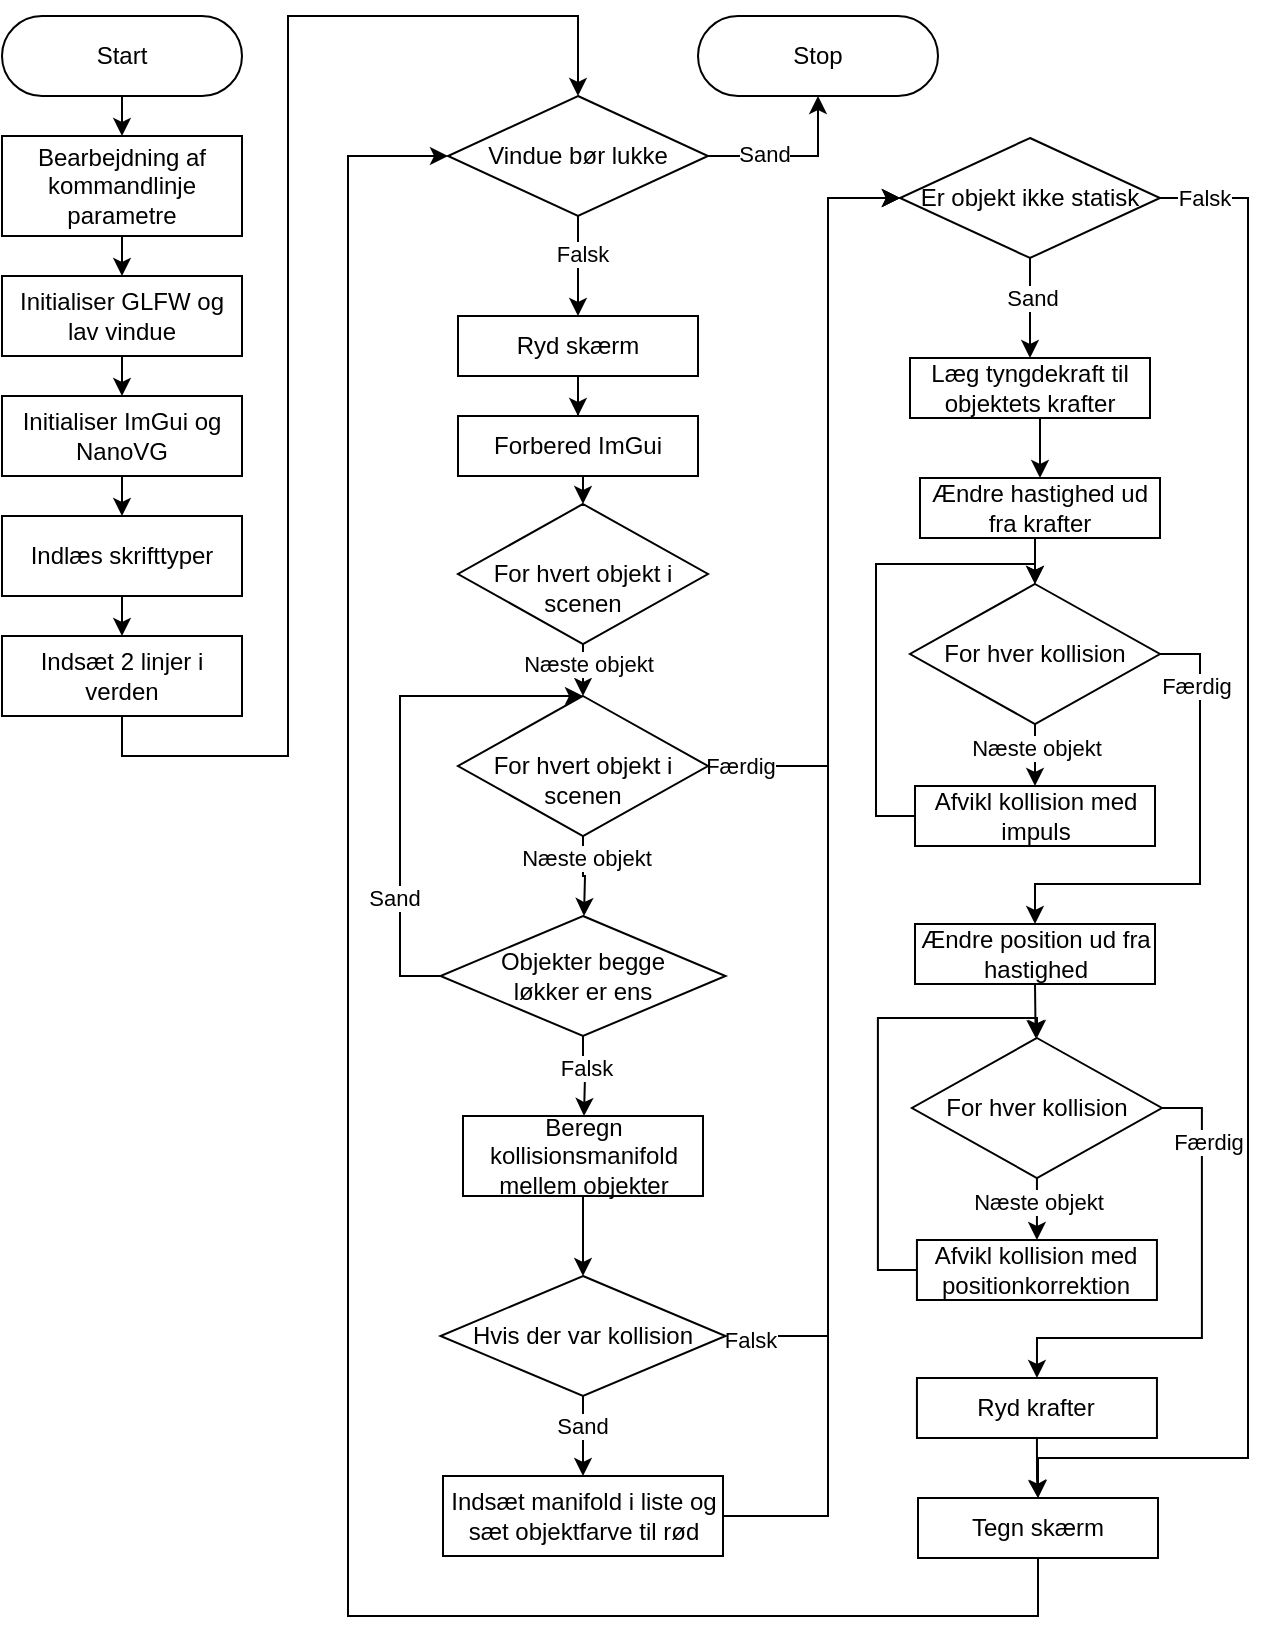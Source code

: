<mxfile version="14.6.1" type="device"><diagram id="TThn65XxuS0SBs669zWF" name="Page-1"><mxGraphModel dx="1504" dy="754" grid="1" gridSize="10" guides="1" tooltips="1" connect="1" arrows="1" fold="1" page="1" pageScale="1" pageWidth="850" pageHeight="1100" math="0" shadow="0"><root><mxCell id="0"/><mxCell id="1" parent="0"/><mxCell id="Uj8sHksOgGlj0-psQkn8-1" style="edgeStyle=orthogonalEdgeStyle;rounded=0;orthogonalLoop=1;jettySize=auto;html=1;exitX=0.5;exitY=1;exitDx=0;exitDy=0;entryX=0.5;entryY=0;entryDx=0;entryDy=0;" edge="1" parent="1" source="Uj8sHksOgGlj0-psQkn8-2" target="Uj8sHksOgGlj0-psQkn8-4"><mxGeometry relative="1" as="geometry"/></mxCell><mxCell id="Uj8sHksOgGlj0-psQkn8-2" value="Start" style="rounded=1;whiteSpace=wrap;html=1;arcSize=50;" vertex="1" parent="1"><mxGeometry x="107" y="180" width="120" height="40" as="geometry"/></mxCell><mxCell id="Uj8sHksOgGlj0-psQkn8-3" style="edgeStyle=orthogonalEdgeStyle;rounded=0;orthogonalLoop=1;jettySize=auto;html=1;exitX=0.5;exitY=1;exitDx=0;exitDy=0;entryX=0.5;entryY=0;entryDx=0;entryDy=0;" edge="1" parent="1" source="Uj8sHksOgGlj0-psQkn8-4" target="Uj8sHksOgGlj0-psQkn8-6"><mxGeometry relative="1" as="geometry"/></mxCell><mxCell id="Uj8sHksOgGlj0-psQkn8-4" value="Bearbejdning af kommandlinje parametre" style="rounded=0;whiteSpace=wrap;html=1;" vertex="1" parent="1"><mxGeometry x="107" y="240" width="120" height="50" as="geometry"/></mxCell><mxCell id="Uj8sHksOgGlj0-psQkn8-5" style="edgeStyle=orthogonalEdgeStyle;rounded=0;orthogonalLoop=1;jettySize=auto;html=1;exitX=0.5;exitY=1;exitDx=0;exitDy=0;entryX=0.5;entryY=0;entryDx=0;entryDy=0;" edge="1" parent="1" source="Uj8sHksOgGlj0-psQkn8-6" target="Uj8sHksOgGlj0-psQkn8-8"><mxGeometry relative="1" as="geometry"/></mxCell><mxCell id="Uj8sHksOgGlj0-psQkn8-6" value="Initialiser GLFW og lav vindue" style="rounded=0;whiteSpace=wrap;html=1;" vertex="1" parent="1"><mxGeometry x="107" y="310" width="120" height="40" as="geometry"/></mxCell><mxCell id="Uj8sHksOgGlj0-psQkn8-7" style="edgeStyle=orthogonalEdgeStyle;rounded=0;orthogonalLoop=1;jettySize=auto;html=1;exitX=0.5;exitY=1;exitDx=0;exitDy=0;entryX=0.5;entryY=0;entryDx=0;entryDy=0;" edge="1" parent="1" source="Uj8sHksOgGlj0-psQkn8-8" target="Uj8sHksOgGlj0-psQkn8-10"><mxGeometry relative="1" as="geometry"/></mxCell><mxCell id="Uj8sHksOgGlj0-psQkn8-8" value="Initialiser ImGui og NanoVG" style="rounded=0;whiteSpace=wrap;html=1;" vertex="1" parent="1"><mxGeometry x="107" y="370" width="120" height="40" as="geometry"/></mxCell><mxCell id="Uj8sHksOgGlj0-psQkn8-9" style="edgeStyle=orthogonalEdgeStyle;rounded=0;orthogonalLoop=1;jettySize=auto;html=1;exitX=0.5;exitY=1;exitDx=0;exitDy=0;entryX=0.5;entryY=0;entryDx=0;entryDy=0;" edge="1" parent="1" source="Uj8sHksOgGlj0-psQkn8-10" target="Uj8sHksOgGlj0-psQkn8-12"><mxGeometry relative="1" as="geometry"/></mxCell><mxCell id="Uj8sHksOgGlj0-psQkn8-10" value="Indlæs skrifttyper" style="rounded=0;whiteSpace=wrap;html=1;" vertex="1" parent="1"><mxGeometry x="107" y="430" width="120" height="40" as="geometry"/></mxCell><mxCell id="Uj8sHksOgGlj0-psQkn8-11" style="edgeStyle=orthogonalEdgeStyle;rounded=0;orthogonalLoop=1;jettySize=auto;html=1;exitX=0.5;exitY=1;exitDx=0;exitDy=0;entryX=0.5;entryY=0;entryDx=0;entryDy=0;" edge="1" parent="1" source="Uj8sHksOgGlj0-psQkn8-12" target="Uj8sHksOgGlj0-psQkn8-15"><mxGeometry relative="1" as="geometry"><mxPoint x="370" y="220" as="targetPoint"/><Array as="points"><mxPoint x="167" y="550"/><mxPoint x="250" y="550"/><mxPoint x="250" y="180"/><mxPoint x="395" y="180"/></Array></mxGeometry></mxCell><mxCell id="Uj8sHksOgGlj0-psQkn8-12" value="Indsæt 2 linjer i verden" style="rounded=0;whiteSpace=wrap;html=1;" vertex="1" parent="1"><mxGeometry x="107" y="490" width="120" height="40" as="geometry"/></mxCell><mxCell id="Uj8sHksOgGlj0-psQkn8-13" style="edgeStyle=orthogonalEdgeStyle;rounded=0;orthogonalLoop=1;jettySize=auto;html=1;exitX=0.5;exitY=1;exitDx=0;exitDy=0;" edge="1" parent="1" source="Uj8sHksOgGlj0-psQkn8-15"><mxGeometry relative="1" as="geometry"><mxPoint x="395" y="330" as="targetPoint"/></mxGeometry></mxCell><mxCell id="Uj8sHksOgGlj0-psQkn8-14" value="Falsk" style="edgeLabel;html=1;align=center;verticalAlign=middle;resizable=0;points=[];" vertex="1" connectable="0" parent="Uj8sHksOgGlj0-psQkn8-13"><mxGeometry x="-0.267" y="2" relative="1" as="geometry"><mxPoint as="offset"/></mxGeometry></mxCell><mxCell id="Uj8sHksOgGlj0-psQkn8-73" style="edgeStyle=orthogonalEdgeStyle;rounded=0;orthogonalLoop=1;jettySize=auto;html=1;exitX=1;exitY=0.5;exitDx=0;exitDy=0;entryX=0.5;entryY=1;entryDx=0;entryDy=0;" edge="1" parent="1" source="Uj8sHksOgGlj0-psQkn8-15" target="Uj8sHksOgGlj0-psQkn8-72"><mxGeometry relative="1" as="geometry"/></mxCell><mxCell id="Uj8sHksOgGlj0-psQkn8-74" value="Sand" style="edgeLabel;html=1;align=center;verticalAlign=middle;resizable=0;points=[];" vertex="1" connectable="0" parent="Uj8sHksOgGlj0-psQkn8-73"><mxGeometry x="-0.558" y="-1" relative="1" as="geometry"><mxPoint x="9" y="-2" as="offset"/></mxGeometry></mxCell><mxCell id="Uj8sHksOgGlj0-psQkn8-15" value="Vindue bør lukke" style="rhombus;whiteSpace=wrap;html=1;" vertex="1" parent="1"><mxGeometry x="330" y="220" width="130" height="60" as="geometry"/></mxCell><mxCell id="Uj8sHksOgGlj0-psQkn8-16" value="" style="edgeStyle=orthogonalEdgeStyle;rounded=0;orthogonalLoop=1;jettySize=auto;html=1;" edge="1" parent="1" source="Uj8sHksOgGlj0-psQkn8-17" target="Uj8sHksOgGlj0-psQkn8-19"><mxGeometry relative="1" as="geometry"/></mxCell><mxCell id="Uj8sHksOgGlj0-psQkn8-17" value="Ryd skærm" style="rounded=0;whiteSpace=wrap;html=1;" vertex="1" parent="1"><mxGeometry x="335" y="330" width="120" height="30" as="geometry"/></mxCell><mxCell id="Uj8sHksOgGlj0-psQkn8-18" style="edgeStyle=orthogonalEdgeStyle;rounded=0;orthogonalLoop=1;jettySize=auto;html=1;exitX=0.5;exitY=1;exitDx=0;exitDy=0;entryX=0.5;entryY=0;entryDx=0;entryDy=0;" edge="1" parent="1" source="Uj8sHksOgGlj0-psQkn8-19" target="Uj8sHksOgGlj0-psQkn8-22"><mxGeometry relative="1" as="geometry"/></mxCell><mxCell id="Uj8sHksOgGlj0-psQkn8-19" value="Forbered ImGui" style="rounded=0;whiteSpace=wrap;html=1;" vertex="1" parent="1"><mxGeometry x="335" y="380" width="120" height="30" as="geometry"/></mxCell><mxCell id="Uj8sHksOgGlj0-psQkn8-20" style="edgeStyle=orthogonalEdgeStyle;rounded=0;orthogonalLoop=1;jettySize=auto;html=1;exitX=0.5;exitY=1;exitDx=0;exitDy=0;entryX=0.5;entryY=0;entryDx=0;entryDy=0;" edge="1" parent="1" source="Uj8sHksOgGlj0-psQkn8-22" target="Uj8sHksOgGlj0-psQkn8-27"><mxGeometry relative="1" as="geometry"><mxPoint x="397.5" y="544" as="targetPoint"/></mxGeometry></mxCell><mxCell id="Uj8sHksOgGlj0-psQkn8-21" value="Næste objekt" style="edgeLabel;html=1;align=center;verticalAlign=middle;resizable=0;points=[];" vertex="1" connectable="0" parent="Uj8sHksOgGlj0-psQkn8-20"><mxGeometry x="-0.238" y="2" relative="1" as="geometry"><mxPoint as="offset"/></mxGeometry></mxCell><mxCell id="Uj8sHksOgGlj0-psQkn8-22" value="&lt;br&gt;For hvert objekt i scenen" style="rhombus;whiteSpace=wrap;html=1;" vertex="1" parent="1"><mxGeometry x="335" y="424" width="125" height="70" as="geometry"/></mxCell><mxCell id="Uj8sHksOgGlj0-psQkn8-23" style="edgeStyle=orthogonalEdgeStyle;rounded=0;orthogonalLoop=1;jettySize=auto;html=1;exitX=0.5;exitY=1;exitDx=0;exitDy=0;" edge="1" parent="1" source="Uj8sHksOgGlj0-psQkn8-27"><mxGeometry relative="1" as="geometry"><mxPoint x="398" y="630" as="targetPoint"/></mxGeometry></mxCell><mxCell id="Uj8sHksOgGlj0-psQkn8-24" value="Næste objekt" style="edgeLabel;html=1;align=center;verticalAlign=middle;resizable=0;points=[];" vertex="1" connectable="0" parent="Uj8sHksOgGlj0-psQkn8-23"><mxGeometry x="0.259" y="-3" relative="1" as="geometry"><mxPoint x="2.89" y="-13.86" as="offset"/></mxGeometry></mxCell><mxCell id="Uj8sHksOgGlj0-psQkn8-25" style="edgeStyle=orthogonalEdgeStyle;rounded=0;orthogonalLoop=1;jettySize=auto;html=1;exitX=1;exitY=0.5;exitDx=0;exitDy=0;entryX=0;entryY=0.5;entryDx=0;entryDy=0;" edge="1" parent="1" source="Uj8sHksOgGlj0-psQkn8-27" target="Uj8sHksOgGlj0-psQkn8-44"><mxGeometry relative="1" as="geometry"><mxPoint x="620" y="220" as="targetPoint"/><Array as="points"><mxPoint x="520" y="555"/><mxPoint x="520" y="271"/></Array></mxGeometry></mxCell><mxCell id="Uj8sHksOgGlj0-psQkn8-26" value="Færdig" style="edgeLabel;html=1;align=center;verticalAlign=middle;resizable=0;points=[];" vertex="1" connectable="0" parent="Uj8sHksOgGlj0-psQkn8-25"><mxGeometry x="-0.951" y="1" relative="1" as="geometry"><mxPoint x="5.83" y="1" as="offset"/></mxGeometry></mxCell><mxCell id="Uj8sHksOgGlj0-psQkn8-27" value="&lt;br&gt;For hvert objekt i scenen" style="rhombus;whiteSpace=wrap;html=1;" vertex="1" parent="1"><mxGeometry x="335" y="520" width="125" height="70" as="geometry"/></mxCell><mxCell id="Uj8sHksOgGlj0-psQkn8-28" style="edgeStyle=orthogonalEdgeStyle;rounded=0;orthogonalLoop=1;jettySize=auto;html=1;exitX=0;exitY=0.5;exitDx=0;exitDy=0;entryX=0.5;entryY=0;entryDx=0;entryDy=0;" edge="1" parent="1" source="Uj8sHksOgGlj0-psQkn8-32" target="Uj8sHksOgGlj0-psQkn8-27"><mxGeometry relative="1" as="geometry"><Array as="points"><mxPoint x="306" y="660"/><mxPoint x="306" y="520"/></Array></mxGeometry></mxCell><mxCell id="Uj8sHksOgGlj0-psQkn8-29" value="Sand" style="edgeLabel;html=1;align=center;verticalAlign=middle;resizable=0;points=[];" vertex="1" connectable="0" parent="Uj8sHksOgGlj0-psQkn8-28"><mxGeometry x="-0.529" y="3" relative="1" as="geometry"><mxPoint as="offset"/></mxGeometry></mxCell><mxCell id="Uj8sHksOgGlj0-psQkn8-30" style="edgeStyle=orthogonalEdgeStyle;rounded=0;orthogonalLoop=1;jettySize=auto;html=1;exitX=0.5;exitY=1;exitDx=0;exitDy=0;" edge="1" parent="1" source="Uj8sHksOgGlj0-psQkn8-32"><mxGeometry relative="1" as="geometry"><mxPoint x="398" y="730" as="targetPoint"/></mxGeometry></mxCell><mxCell id="Uj8sHksOgGlj0-psQkn8-31" value="Falsk" style="edgeLabel;html=1;align=center;verticalAlign=middle;resizable=0;points=[];" vertex="1" connectable="0" parent="Uj8sHksOgGlj0-psQkn8-30"><mxGeometry x="-0.23" y="1" relative="1" as="geometry"><mxPoint as="offset"/></mxGeometry></mxCell><mxCell id="Uj8sHksOgGlj0-psQkn8-32" value="Objekter begge &lt;br&gt;løkker er ens" style="rhombus;whiteSpace=wrap;html=1;" vertex="1" parent="1"><mxGeometry x="326.25" y="630" width="142.5" height="60" as="geometry"/></mxCell><mxCell id="Uj8sHksOgGlj0-psQkn8-33" style="edgeStyle=orthogonalEdgeStyle;rounded=0;orthogonalLoop=1;jettySize=auto;html=1;exitX=0.5;exitY=1;exitDx=0;exitDy=0;" edge="1" parent="1" source="Uj8sHksOgGlj0-psQkn8-34"><mxGeometry relative="1" as="geometry"><mxPoint x="397.5" y="810" as="targetPoint"/></mxGeometry></mxCell><mxCell id="Uj8sHksOgGlj0-psQkn8-34" value="Beregn kollisionsmanifold mellem objekter" style="rounded=0;whiteSpace=wrap;html=1;" vertex="1" parent="1"><mxGeometry x="337.5" y="730" width="120" height="40" as="geometry"/></mxCell><mxCell id="Uj8sHksOgGlj0-psQkn8-35" style="edgeStyle=orthogonalEdgeStyle;rounded=0;orthogonalLoop=1;jettySize=auto;html=1;exitX=0.5;exitY=1;exitDx=0;exitDy=0;" edge="1" parent="1" source="Uj8sHksOgGlj0-psQkn8-39"><mxGeometry relative="1" as="geometry"><mxPoint x="397.5" y="910" as="targetPoint"/></mxGeometry></mxCell><mxCell id="Uj8sHksOgGlj0-psQkn8-36" value="Sand" style="edgeLabel;html=1;align=center;verticalAlign=middle;resizable=0;points=[];" vertex="1" connectable="0" parent="Uj8sHksOgGlj0-psQkn8-35"><mxGeometry x="-0.25" y="-1" relative="1" as="geometry"><mxPoint as="offset"/></mxGeometry></mxCell><mxCell id="Uj8sHksOgGlj0-psQkn8-37" style="edgeStyle=orthogonalEdgeStyle;rounded=0;orthogonalLoop=1;jettySize=auto;html=1;exitX=1;exitY=0.5;exitDx=0;exitDy=0;entryX=0;entryY=0.5;entryDx=0;entryDy=0;" edge="1" parent="1" source="Uj8sHksOgGlj0-psQkn8-39" target="Uj8sHksOgGlj0-psQkn8-44"><mxGeometry relative="1" as="geometry"><mxPoint x="620" y="220" as="targetPoint"/><Array as="points"><mxPoint x="520" y="840"/><mxPoint x="520" y="271"/></Array></mxGeometry></mxCell><mxCell id="Uj8sHksOgGlj0-psQkn8-38" value="Falsk" style="edgeLabel;html=1;align=center;verticalAlign=middle;resizable=0;points=[];" vertex="1" connectable="0" parent="Uj8sHksOgGlj0-psQkn8-37"><mxGeometry x="-0.964" y="-2" relative="1" as="geometry"><mxPoint as="offset"/></mxGeometry></mxCell><mxCell id="Uj8sHksOgGlj0-psQkn8-39" value="Hvis der var kollision" style="rhombus;whiteSpace=wrap;html=1;" vertex="1" parent="1"><mxGeometry x="326.25" y="810" width="142.5" height="60" as="geometry"/></mxCell><mxCell id="Uj8sHksOgGlj0-psQkn8-40" style="edgeStyle=orthogonalEdgeStyle;rounded=0;orthogonalLoop=1;jettySize=auto;html=1;exitX=1;exitY=0.5;exitDx=0;exitDy=0;entryX=0;entryY=0.5;entryDx=0;entryDy=0;" edge="1" parent="1" source="Uj8sHksOgGlj0-psQkn8-41" target="Uj8sHksOgGlj0-psQkn8-44"><mxGeometry relative="1" as="geometry"><mxPoint x="620" y="220" as="targetPoint"/><Array as="points"><mxPoint x="520" y="930"/><mxPoint x="520" y="271"/></Array></mxGeometry></mxCell><mxCell id="Uj8sHksOgGlj0-psQkn8-41" value="Indsæt manifold i liste og sæt objektfarve til rød" style="rounded=0;whiteSpace=wrap;html=1;" vertex="1" parent="1"><mxGeometry x="327.5" y="910" width="140" height="40" as="geometry"/></mxCell><mxCell id="Uj8sHksOgGlj0-psQkn8-42" style="edgeStyle=orthogonalEdgeStyle;rounded=0;orthogonalLoop=1;jettySize=auto;html=1;exitX=0.5;exitY=1;exitDx=0;exitDy=0;" edge="1" parent="1" source="Uj8sHksOgGlj0-psQkn8-44"><mxGeometry relative="1" as="geometry"><mxPoint x="621" y="351" as="targetPoint"/></mxGeometry></mxCell><mxCell id="Uj8sHksOgGlj0-psQkn8-43" value="Sand" style="edgeLabel;html=1;align=center;verticalAlign=middle;resizable=0;points=[];" vertex="1" connectable="0" parent="Uj8sHksOgGlj0-psQkn8-42"><mxGeometry x="0.237" y="1" relative="1" as="geometry"><mxPoint x="-1" y="-10.86" as="offset"/></mxGeometry></mxCell><mxCell id="Uj8sHksOgGlj0-psQkn8-69" style="edgeStyle=orthogonalEdgeStyle;rounded=0;orthogonalLoop=1;jettySize=auto;html=1;exitX=1;exitY=0.5;exitDx=0;exitDy=0;entryX=0.5;entryY=0;entryDx=0;entryDy=0;" edge="1" parent="1" source="Uj8sHksOgGlj0-psQkn8-44" target="Uj8sHksOgGlj0-psQkn8-67"><mxGeometry relative="1" as="geometry"><Array as="points"><mxPoint x="730" y="271"/><mxPoint x="730" y="901"/><mxPoint x="625" y="901"/></Array></mxGeometry></mxCell><mxCell id="Uj8sHksOgGlj0-psQkn8-71" value="Falsk" style="edgeLabel;html=1;align=center;verticalAlign=middle;resizable=0;points=[];" vertex="1" connectable="0" parent="Uj8sHksOgGlj0-psQkn8-69"><mxGeometry x="-0.925" y="-3" relative="1" as="geometry"><mxPoint x="-8" y="-3" as="offset"/></mxGeometry></mxCell><mxCell id="Uj8sHksOgGlj0-psQkn8-44" value="Er objekt ikke statisk" style="rhombus;whiteSpace=wrap;html=1;" vertex="1" parent="1"><mxGeometry x="556" y="241" width="130" height="60" as="geometry"/></mxCell><mxCell id="Uj8sHksOgGlj0-psQkn8-64" style="edgeStyle=orthogonalEdgeStyle;rounded=0;orthogonalLoop=1;jettySize=auto;html=1;exitX=0.5;exitY=1;exitDx=0;exitDy=0;entryX=0.5;entryY=0;entryDx=0;entryDy=0;" edge="1" parent="1" source="Uj8sHksOgGlj0-psQkn8-45" target="Uj8sHksOgGlj0-psQkn8-46"><mxGeometry relative="1" as="geometry"/></mxCell><mxCell id="Uj8sHksOgGlj0-psQkn8-45" value="Læg tyngdekraft til objektets krafter" style="rounded=0;whiteSpace=wrap;html=1;" vertex="1" parent="1"><mxGeometry x="561" y="351" width="120" height="30" as="geometry"/></mxCell><mxCell id="Uj8sHksOgGlj0-psQkn8-50" style="edgeStyle=orthogonalEdgeStyle;rounded=0;orthogonalLoop=1;jettySize=auto;html=1;exitX=0.5;exitY=1;exitDx=0;exitDy=0;entryX=0.5;entryY=0;entryDx=0;entryDy=0;" edge="1" parent="1" source="Uj8sHksOgGlj0-psQkn8-46" target="Uj8sHksOgGlj0-psQkn8-47"><mxGeometry relative="1" as="geometry"/></mxCell><mxCell id="Uj8sHksOgGlj0-psQkn8-46" value="Ændre hastighed ud fra krafter" style="rounded=0;whiteSpace=wrap;html=1;" vertex="1" parent="1"><mxGeometry x="566" y="411" width="120" height="30" as="geometry"/></mxCell><mxCell id="Uj8sHksOgGlj0-psQkn8-52" style="edgeStyle=orthogonalEdgeStyle;rounded=0;orthogonalLoop=1;jettySize=auto;html=1;exitX=0.5;exitY=1;exitDx=0;exitDy=0;entryX=0.5;entryY=0;entryDx=0;entryDy=0;" edge="1" parent="1" source="Uj8sHksOgGlj0-psQkn8-47" target="Uj8sHksOgGlj0-psQkn8-48"><mxGeometry relative="1" as="geometry"/></mxCell><mxCell id="Uj8sHksOgGlj0-psQkn8-53" value="Næste objekt" style="edgeLabel;html=1;align=center;verticalAlign=middle;resizable=0;points=[];" vertex="1" connectable="0" parent="Uj8sHksOgGlj0-psQkn8-52"><mxGeometry x="-0.214" relative="1" as="geometry"><mxPoint as="offset"/></mxGeometry></mxCell><mxCell id="Uj8sHksOgGlj0-psQkn8-54" style="edgeStyle=orthogonalEdgeStyle;rounded=0;orthogonalLoop=1;jettySize=auto;html=1;exitX=1;exitY=0.5;exitDx=0;exitDy=0;entryX=0.5;entryY=0;entryDx=0;entryDy=0;" edge="1" parent="1" source="Uj8sHksOgGlj0-psQkn8-47" target="Uj8sHksOgGlj0-psQkn8-55"><mxGeometry relative="1" as="geometry"><mxPoint x="730" y="604" as="targetPoint"/><Array as="points"><mxPoint x="706" y="499"/><mxPoint x="706" y="614"/><mxPoint x="624" y="614"/></Array></mxGeometry></mxCell><mxCell id="Uj8sHksOgGlj0-psQkn8-65" value="Færdig" style="edgeLabel;html=1;align=center;verticalAlign=middle;resizable=0;points=[];" vertex="1" connectable="0" parent="Uj8sHksOgGlj0-psQkn8-54"><mxGeometry x="-0.702" y="-2" relative="1" as="geometry"><mxPoint as="offset"/></mxGeometry></mxCell><mxCell id="Uj8sHksOgGlj0-psQkn8-47" value="For hver kollision" style="rhombus;whiteSpace=wrap;html=1;" vertex="1" parent="1"><mxGeometry x="561" y="464" width="125" height="70" as="geometry"/></mxCell><mxCell id="Uj8sHksOgGlj0-psQkn8-49" style="edgeStyle=orthogonalEdgeStyle;rounded=0;orthogonalLoop=1;jettySize=auto;html=1;exitX=0;exitY=0.5;exitDx=0;exitDy=0;entryX=0.5;entryY=0;entryDx=0;entryDy=0;" edge="1" parent="1" source="Uj8sHksOgGlj0-psQkn8-48" target="Uj8sHksOgGlj0-psQkn8-47"><mxGeometry relative="1" as="geometry"><Array as="points"><mxPoint x="544" y="580"/><mxPoint x="544" y="454"/><mxPoint x="624" y="454"/></Array></mxGeometry></mxCell><mxCell id="Uj8sHksOgGlj0-psQkn8-48" value="Afvikl kollision med impuls" style="rounded=0;whiteSpace=wrap;html=1;" vertex="1" parent="1"><mxGeometry x="563.5" y="565" width="120" height="30" as="geometry"/></mxCell><mxCell id="Uj8sHksOgGlj0-psQkn8-63" style="edgeStyle=orthogonalEdgeStyle;rounded=0;orthogonalLoop=1;jettySize=auto;html=1;exitX=0.5;exitY=1;exitDx=0;exitDy=0;" edge="1" parent="1" source="Uj8sHksOgGlj0-psQkn8-55"><mxGeometry relative="1" as="geometry"><mxPoint x="623.828" y="691" as="targetPoint"/></mxGeometry></mxCell><mxCell id="Uj8sHksOgGlj0-psQkn8-55" value="Ændre position ud fra hastighed" style="rounded=0;whiteSpace=wrap;html=1;" vertex="1" parent="1"><mxGeometry x="563.5" y="634" width="120" height="30" as="geometry"/></mxCell><mxCell id="Uj8sHksOgGlj0-psQkn8-56" style="edgeStyle=orthogonalEdgeStyle;rounded=0;orthogonalLoop=1;jettySize=auto;html=1;exitX=0.5;exitY=1;exitDx=0;exitDy=0;entryX=0.5;entryY=0;entryDx=0;entryDy=0;" edge="1" parent="1" source="Uj8sHksOgGlj0-psQkn8-59" target="Uj8sHksOgGlj0-psQkn8-61"><mxGeometry relative="1" as="geometry"/></mxCell><mxCell id="Uj8sHksOgGlj0-psQkn8-57" value="Næste objekt" style="edgeLabel;html=1;align=center;verticalAlign=middle;resizable=0;points=[];" vertex="1" connectable="0" parent="Uj8sHksOgGlj0-psQkn8-56"><mxGeometry x="-0.214" relative="1" as="geometry"><mxPoint as="offset"/></mxGeometry></mxCell><mxCell id="Uj8sHksOgGlj0-psQkn8-58" style="edgeStyle=orthogonalEdgeStyle;rounded=0;orthogonalLoop=1;jettySize=auto;html=1;exitX=1;exitY=0.5;exitDx=0;exitDy=0;entryX=0.5;entryY=0;entryDx=0;entryDy=0;" edge="1" parent="1" source="Uj8sHksOgGlj0-psQkn8-59" target="Uj8sHksOgGlj0-psQkn8-62"><mxGeometry relative="1" as="geometry"><mxPoint x="730.97" y="831" as="targetPoint"/><Array as="points"><mxPoint x="706.97" y="726"/><mxPoint x="706.97" y="841"/><mxPoint x="624.97" y="841"/></Array></mxGeometry></mxCell><mxCell id="Uj8sHksOgGlj0-psQkn8-66" value="Færdig" style="edgeLabel;html=1;align=center;verticalAlign=middle;resizable=0;points=[];" vertex="1" connectable="0" parent="Uj8sHksOgGlj0-psQkn8-58"><mxGeometry x="-0.687" y="3" relative="1" as="geometry"><mxPoint as="offset"/></mxGeometry></mxCell><mxCell id="Uj8sHksOgGlj0-psQkn8-59" value="For hver kollision" style="rhombus;whiteSpace=wrap;html=1;" vertex="1" parent="1"><mxGeometry x="561.97" y="691" width="125" height="70" as="geometry"/></mxCell><mxCell id="Uj8sHksOgGlj0-psQkn8-60" style="edgeStyle=orthogonalEdgeStyle;rounded=0;orthogonalLoop=1;jettySize=auto;html=1;exitX=0;exitY=0.5;exitDx=0;exitDy=0;entryX=0.5;entryY=0;entryDx=0;entryDy=0;" edge="1" parent="1" source="Uj8sHksOgGlj0-psQkn8-61" target="Uj8sHksOgGlj0-psQkn8-59"><mxGeometry relative="1" as="geometry"><Array as="points"><mxPoint x="544.97" y="807"/><mxPoint x="544.97" y="681"/><mxPoint x="624.97" y="681"/></Array></mxGeometry></mxCell><mxCell id="Uj8sHksOgGlj0-psQkn8-61" value="Afvikl kollision med positionkorrektion" style="rounded=0;whiteSpace=wrap;html=1;" vertex="1" parent="1"><mxGeometry x="564.47" y="792" width="120" height="30" as="geometry"/></mxCell><mxCell id="Uj8sHksOgGlj0-psQkn8-68" style="edgeStyle=orthogonalEdgeStyle;rounded=0;orthogonalLoop=1;jettySize=auto;html=1;exitX=0.5;exitY=1;exitDx=0;exitDy=0;" edge="1" parent="1" source="Uj8sHksOgGlj0-psQkn8-62" target="Uj8sHksOgGlj0-psQkn8-67"><mxGeometry relative="1" as="geometry"/></mxCell><mxCell id="Uj8sHksOgGlj0-psQkn8-62" value="Ryd krafter" style="rounded=0;whiteSpace=wrap;html=1;" vertex="1" parent="1"><mxGeometry x="564.47" y="861" width="120" height="30" as="geometry"/></mxCell><mxCell id="Uj8sHksOgGlj0-psQkn8-70" style="edgeStyle=orthogonalEdgeStyle;rounded=0;orthogonalLoop=1;jettySize=auto;html=1;exitX=0.5;exitY=1;exitDx=0;exitDy=0;entryX=0;entryY=0.5;entryDx=0;entryDy=0;" edge="1" parent="1" source="Uj8sHksOgGlj0-psQkn8-67" target="Uj8sHksOgGlj0-psQkn8-15"><mxGeometry relative="1" as="geometry"><Array as="points"><mxPoint x="625" y="980"/><mxPoint x="280" y="980"/><mxPoint x="280" y="250"/></Array></mxGeometry></mxCell><mxCell id="Uj8sHksOgGlj0-psQkn8-67" value="Tegn skærm" style="rounded=0;whiteSpace=wrap;html=1;" vertex="1" parent="1"><mxGeometry x="565" y="921" width="120" height="30" as="geometry"/></mxCell><mxCell id="Uj8sHksOgGlj0-psQkn8-72" value="Stop" style="rounded=1;whiteSpace=wrap;html=1;arcSize=50;" vertex="1" parent="1"><mxGeometry x="455" y="180" width="120" height="40" as="geometry"/></mxCell></root></mxGraphModel></diagram></mxfile>